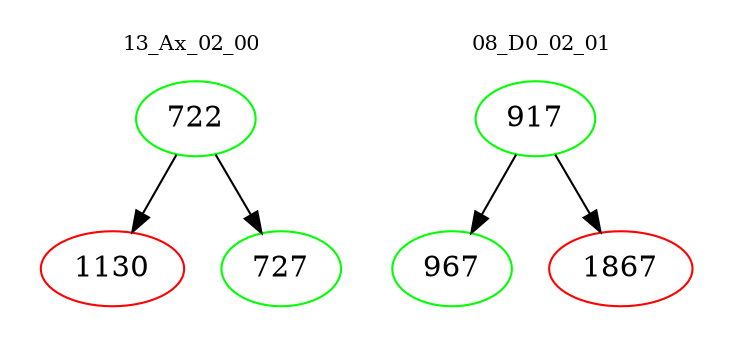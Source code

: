 digraph{
subgraph cluster_0 {
color = white
label = "13_Ax_02_00";
fontsize=10;
T0_722 [label="722", color="green"]
T0_722 -> T0_1130 [color="black"]
T0_1130 [label="1130", color="red"]
T0_722 -> T0_727 [color="black"]
T0_727 [label="727", color="green"]
}
subgraph cluster_1 {
color = white
label = "08_D0_02_01";
fontsize=10;
T1_917 [label="917", color="green"]
T1_917 -> T1_967 [color="black"]
T1_967 [label="967", color="green"]
T1_917 -> T1_1867 [color="black"]
T1_1867 [label="1867", color="red"]
}
}
